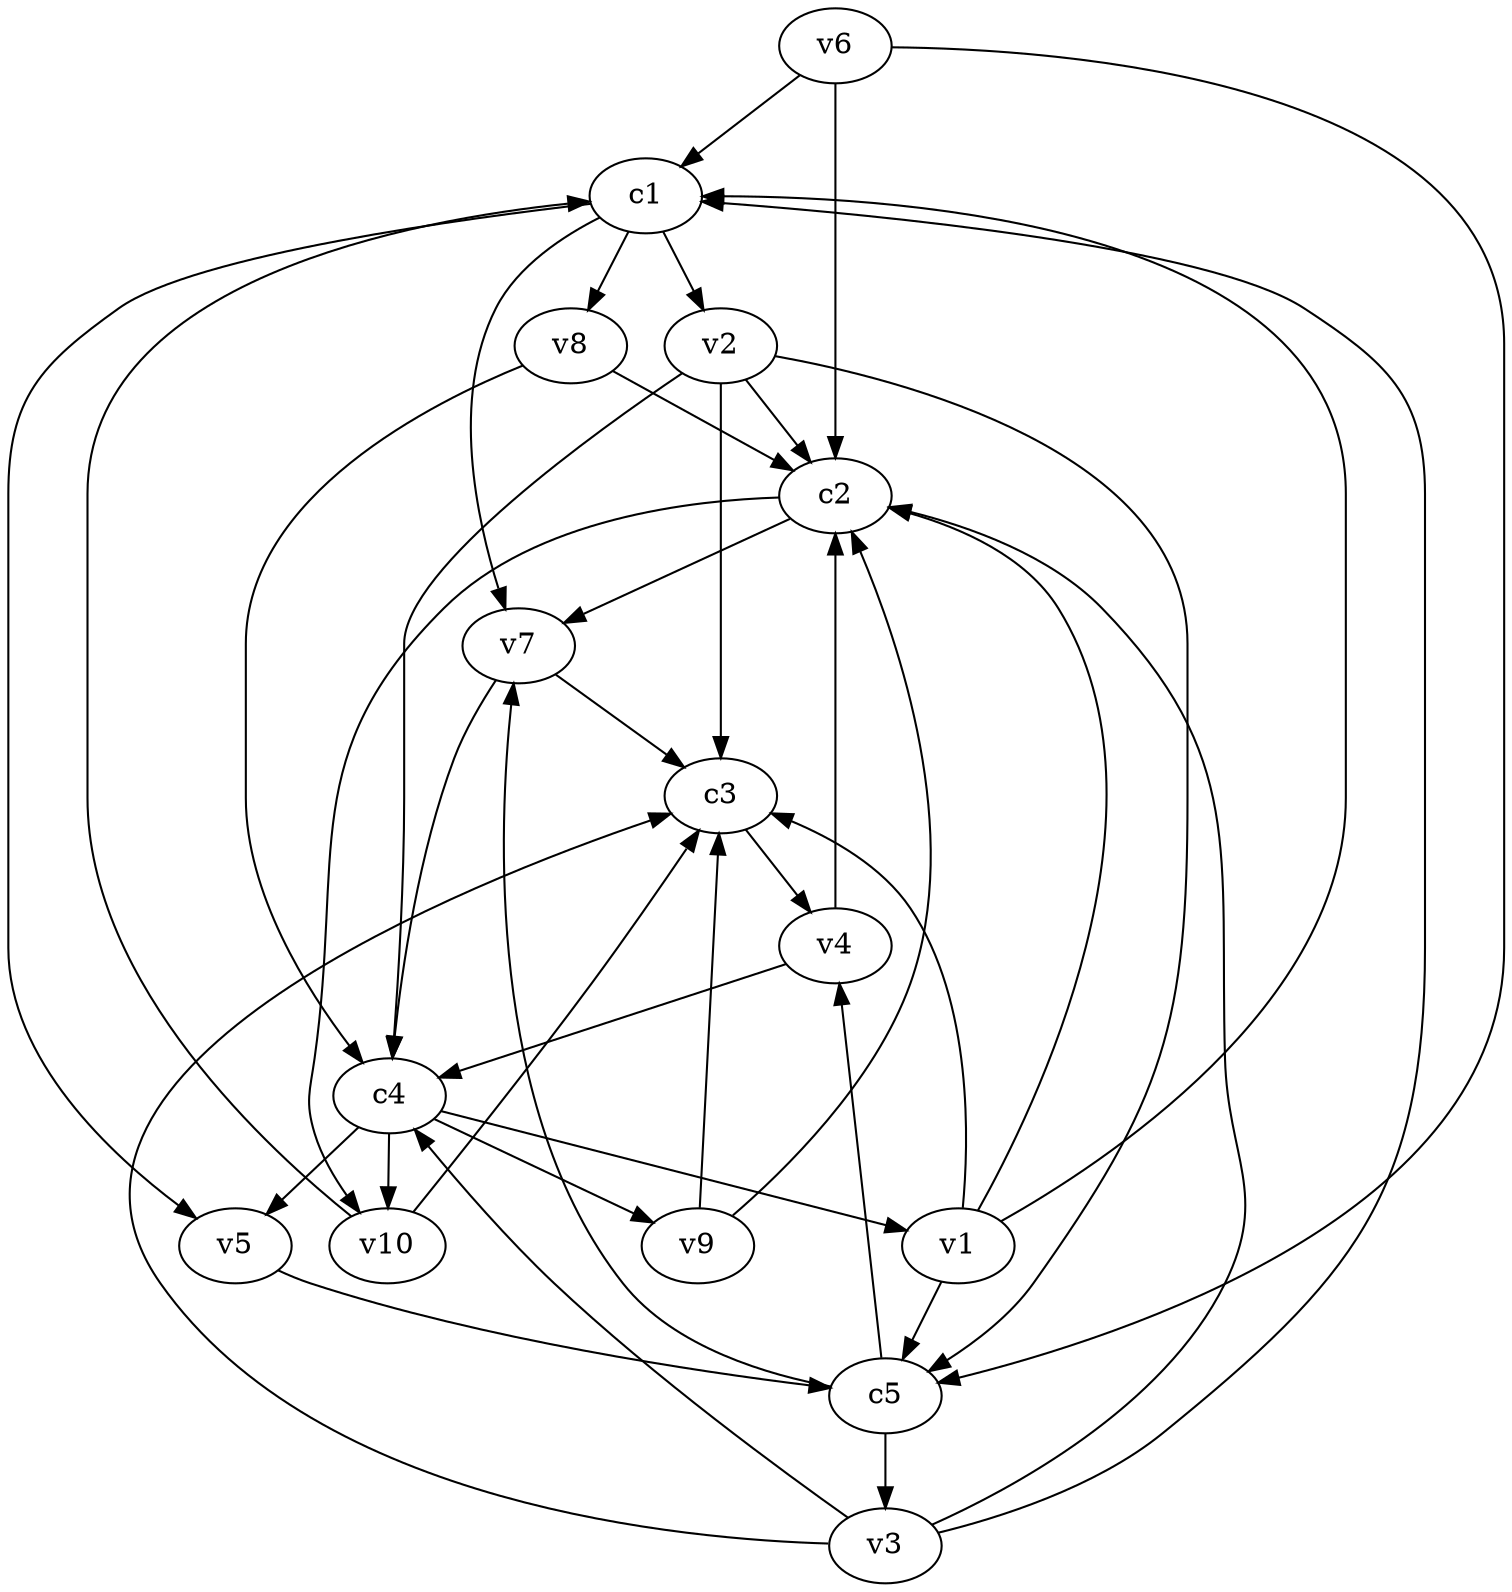 strict digraph  {
c1;
c2;
c3;
c4;
c5;
v1;
v2;
v3;
v4;
v5;
v6;
v7;
v8;
v9;
v10;
c1 -> v5  [weight=1];
c1 -> v2  [weight=1];
c1 -> v8  [weight=1];
c1 -> v7  [weight=1];
c2 -> v10  [weight=1];
c2 -> v7  [weight=1];
c3 -> v4  [weight=1];
c4 -> v1  [weight=1];
c4 -> v5  [weight=1];
c4 -> v10  [weight=1];
c4 -> v9  [weight=1];
c5 -> v4  [weight=1];
c5 -> v7  [weight=1];
c5 -> v3  [weight=1];
v1 -> c1  [weight=1];
v1 -> c3  [weight=1];
v1 -> c2  [weight=1];
v1 -> c5  [weight=1];
v2 -> c2  [weight=1];
v2 -> c3  [weight=1];
v2 -> c5  [weight=1];
v2 -> c4  [weight=1];
v3 -> c1  [weight=1];
v3 -> c3  [weight=1];
v3 -> c4  [weight=1];
v3 -> c2  [weight=1];
v4 -> c2  [weight=1];
v4 -> c4  [weight=1];
v5 -> c5  [weight=1];
v6 -> c5  [weight=1];
v6 -> c1  [weight=1];
v6 -> c2  [weight=1];
v7 -> c4  [weight=1];
v7 -> c3  [weight=1];
v8 -> c2  [weight=1];
v8 -> c4  [weight=1];
v9 -> c3  [weight=1];
v9 -> c2  [weight=1];
v10 -> c1  [weight=1];
v10 -> c3  [weight=1];
}

